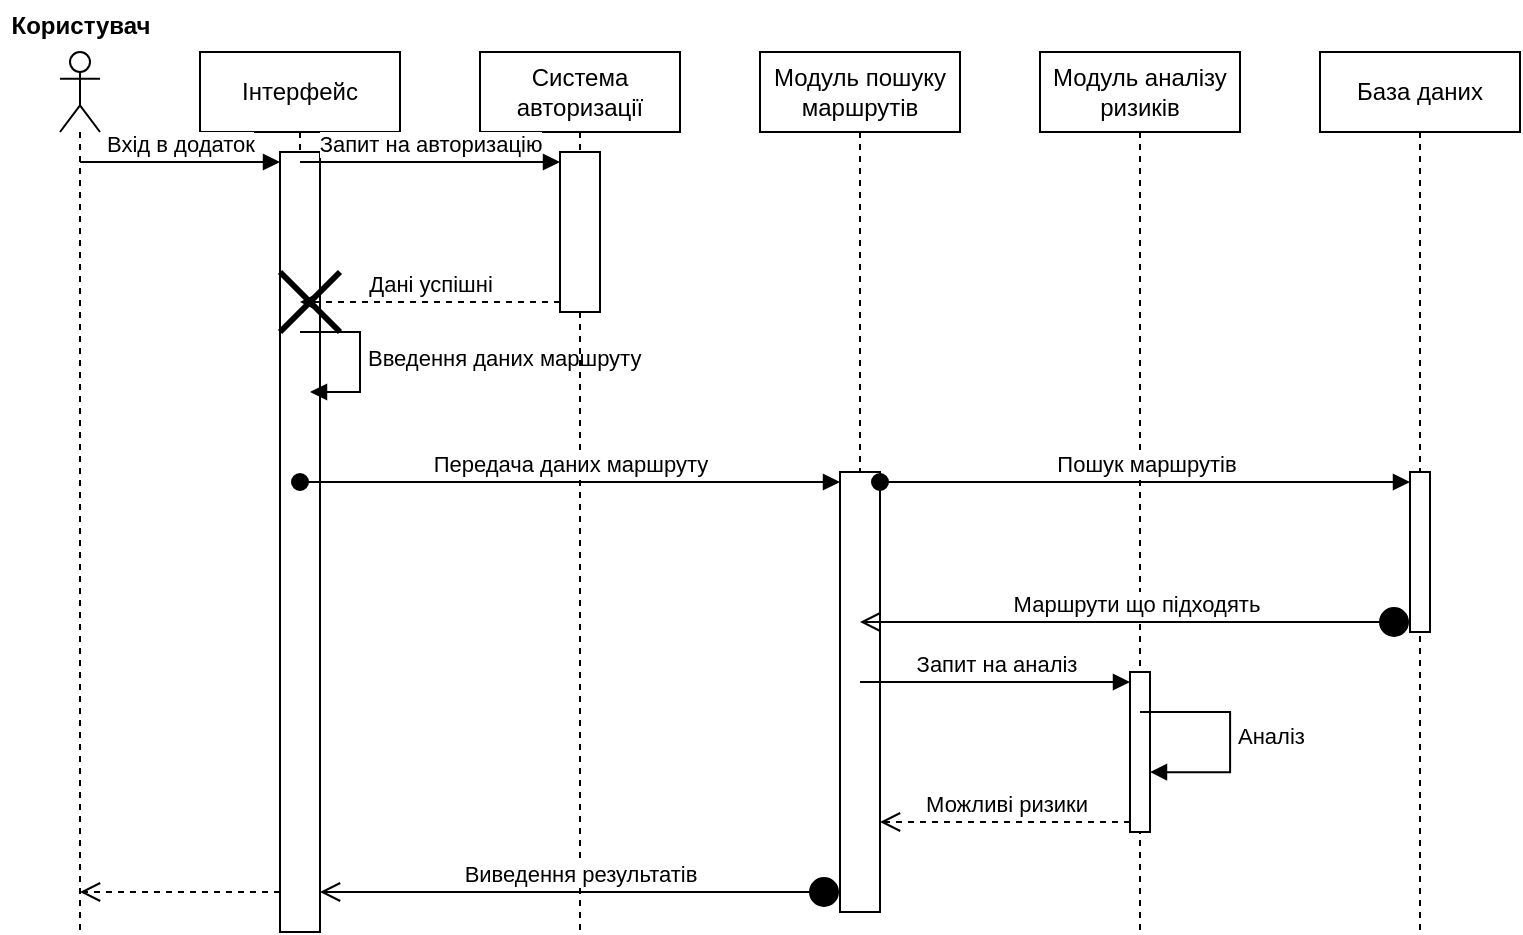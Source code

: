 <mxfile version="26.2.13">
  <diagram name="UseCase №1 (Sequence)" id="Ol5sbtuCi4SAuTB4EUMH">
    <mxGraphModel dx="1740" dy="892" grid="1" gridSize="10" guides="1" tooltips="1" connect="1" arrows="1" fold="1" page="1" pageScale="1" pageWidth="1169" pageHeight="827" math="0" shadow="0">
      <root>
        <mxCell id="0" />
        <mxCell id="1" parent="0" />
        <mxCell id="AkQWhzl7lkx5x6JyyDYM-26" value="" style="shape=umlLifeline;perimeter=lifelinePerimeter;whiteSpace=wrap;html=1;container=1;dropTarget=0;collapsible=0;recursiveResize=0;outlineConnect=0;portConstraint=eastwest;newEdgeStyle={&quot;curved&quot;:0,&quot;rounded&quot;:0};participant=umlActor;" vertex="1" parent="1">
          <mxGeometry x="80" y="50" width="20" height="440" as="geometry" />
        </mxCell>
        <mxCell id="AkQWhzl7lkx5x6JyyDYM-27" value="Інтерфейс" style="shape=umlLifeline;perimeter=lifelinePerimeter;whiteSpace=wrap;html=1;container=1;dropTarget=0;collapsible=0;recursiveResize=0;outlineConnect=0;portConstraint=eastwest;newEdgeStyle={&quot;curved&quot;:0,&quot;rounded&quot;:0};" vertex="1" parent="1">
          <mxGeometry x="150" y="50" width="100" height="440" as="geometry" />
        </mxCell>
        <mxCell id="AkQWhzl7lkx5x6JyyDYM-28" value="" style="html=1;points=[[0,0,0,0,5],[0,1,0,0,-5],[1,0,0,0,5],[1,1,0,0,-5]];perimeter=orthogonalPerimeter;outlineConnect=0;targetShapes=umlLifeline;portConstraint=eastwest;newEdgeStyle={&quot;curved&quot;:0,&quot;rounded&quot;:0};" vertex="1" parent="AkQWhzl7lkx5x6JyyDYM-27">
          <mxGeometry x="40" y="50" width="20" height="390" as="geometry" />
        </mxCell>
        <mxCell id="AkQWhzl7lkx5x6JyyDYM-29" value="Введення даних маршруту" style="html=1;align=left;spacingLeft=2;endArrow=block;rounded=0;edgeStyle=orthogonalEdgeStyle;curved=0;rounded=0;" edge="1" parent="AkQWhzl7lkx5x6JyyDYM-27">
          <mxGeometry relative="1" as="geometry">
            <mxPoint x="50" y="140" as="sourcePoint" />
            <Array as="points">
              <mxPoint x="80" y="170" />
            </Array>
            <mxPoint x="55" y="170" as="targetPoint" />
          </mxGeometry>
        </mxCell>
        <mxCell id="AkQWhzl7lkx5x6JyyDYM-30" value="" style="shape=umlDestroy;whiteSpace=wrap;html=1;strokeWidth=3;targetShapes=umlLifeline;" vertex="1" parent="AkQWhzl7lkx5x6JyyDYM-27">
          <mxGeometry x="40" y="110" width="30" height="30" as="geometry" />
        </mxCell>
        <mxCell id="AkQWhzl7lkx5x6JyyDYM-31" value="Система авторизації" style="shape=umlLifeline;perimeter=lifelinePerimeter;whiteSpace=wrap;html=1;container=1;dropTarget=0;collapsible=0;recursiveResize=0;outlineConnect=0;portConstraint=eastwest;newEdgeStyle={&quot;curved&quot;:0,&quot;rounded&quot;:0};" vertex="1" parent="1">
          <mxGeometry x="290" y="50" width="100" height="440" as="geometry" />
        </mxCell>
        <mxCell id="AkQWhzl7lkx5x6JyyDYM-32" value="" style="html=1;points=[[0,0,0,0,5],[0,1,0,0,-5],[1,0,0,0,5],[1,1,0,0,-5]];perimeter=orthogonalPerimeter;outlineConnect=0;targetShapes=umlLifeline;portConstraint=eastwest;newEdgeStyle={&quot;curved&quot;:0,&quot;rounded&quot;:0};" vertex="1" parent="AkQWhzl7lkx5x6JyyDYM-31">
          <mxGeometry x="40" y="50" width="20" height="80" as="geometry" />
        </mxCell>
        <mxCell id="AkQWhzl7lkx5x6JyyDYM-33" value="Модуль пошуку маршрутів" style="shape=umlLifeline;perimeter=lifelinePerimeter;whiteSpace=wrap;html=1;container=1;dropTarget=0;collapsible=0;recursiveResize=0;outlineConnect=0;portConstraint=eastwest;newEdgeStyle={&quot;curved&quot;:0,&quot;rounded&quot;:0};" vertex="1" parent="1">
          <mxGeometry x="430" y="50" width="100" height="430" as="geometry" />
        </mxCell>
        <mxCell id="AkQWhzl7lkx5x6JyyDYM-34" value="" style="html=1;points=[[0,0,0,0,5],[0,1,0,0,-5],[1,0,0,0,5],[1,1,0,0,-5]];perimeter=orthogonalPerimeter;outlineConnect=0;targetShapes=umlLifeline;portConstraint=eastwest;newEdgeStyle={&quot;curved&quot;:0,&quot;rounded&quot;:0};" vertex="1" parent="AkQWhzl7lkx5x6JyyDYM-33">
          <mxGeometry x="40" y="210" width="20" height="220" as="geometry" />
        </mxCell>
        <mxCell id="AkQWhzl7lkx5x6JyyDYM-35" value="База даних" style="shape=umlLifeline;perimeter=lifelinePerimeter;whiteSpace=wrap;html=1;container=1;dropTarget=0;collapsible=0;recursiveResize=0;outlineConnect=0;portConstraint=eastwest;newEdgeStyle={&quot;curved&quot;:0,&quot;rounded&quot;:0};" vertex="1" parent="1">
          <mxGeometry x="710" y="50" width="100" height="440" as="geometry" />
        </mxCell>
        <mxCell id="AkQWhzl7lkx5x6JyyDYM-36" value="" style="html=1;points=[[0,0,0,0,5],[0,1,0,0,-5],[1,0,0,0,5],[1,1,0,0,-5]];perimeter=orthogonalPerimeter;outlineConnect=0;targetShapes=umlLifeline;portConstraint=eastwest;newEdgeStyle={&quot;curved&quot;:0,&quot;rounded&quot;:0};" vertex="1" parent="AkQWhzl7lkx5x6JyyDYM-35">
          <mxGeometry x="45" y="210" width="10" height="80" as="geometry" />
        </mxCell>
        <mxCell id="AkQWhzl7lkx5x6JyyDYM-37" value="Модуль аналізу ризиків" style="shape=umlLifeline;perimeter=lifelinePerimeter;whiteSpace=wrap;html=1;container=1;dropTarget=0;collapsible=0;recursiveResize=0;outlineConnect=0;portConstraint=eastwest;newEdgeStyle={&quot;curved&quot;:0,&quot;rounded&quot;:0};" vertex="1" parent="1">
          <mxGeometry x="570" y="50" width="100" height="440" as="geometry" />
        </mxCell>
        <mxCell id="AkQWhzl7lkx5x6JyyDYM-38" value="" style="html=1;points=[[0,0,0,0,5],[0,1,0,0,-5],[1,0,0,0,5],[1,1,0,0,-5]];perimeter=orthogonalPerimeter;outlineConnect=0;targetShapes=umlLifeline;portConstraint=eastwest;newEdgeStyle={&quot;curved&quot;:0,&quot;rounded&quot;:0};" vertex="1" parent="AkQWhzl7lkx5x6JyyDYM-37">
          <mxGeometry x="45" y="310" width="10" height="80" as="geometry" />
        </mxCell>
        <mxCell id="AkQWhzl7lkx5x6JyyDYM-39" value="Вхід в додаток" style="html=1;verticalAlign=bottom;endArrow=block;curved=0;rounded=0;entryX=0;entryY=0;entryDx=0;entryDy=5;" edge="1" parent="1" source="AkQWhzl7lkx5x6JyyDYM-26" target="AkQWhzl7lkx5x6JyyDYM-28">
          <mxGeometry relative="1" as="geometry">
            <mxPoint x="120" y="105" as="sourcePoint" />
          </mxGeometry>
        </mxCell>
        <mxCell id="AkQWhzl7lkx5x6JyyDYM-40" value="Запит на авторизацію" style="html=1;verticalAlign=bottom;endArrow=block;curved=0;rounded=0;entryX=0;entryY=0;entryDx=0;entryDy=5;" edge="1" parent="1" source="AkQWhzl7lkx5x6JyyDYM-27" target="AkQWhzl7lkx5x6JyyDYM-32">
          <mxGeometry relative="1" as="geometry">
            <mxPoint x="260" y="105" as="sourcePoint" />
          </mxGeometry>
        </mxCell>
        <mxCell id="AkQWhzl7lkx5x6JyyDYM-41" value="Дані успішні" style="html=1;verticalAlign=bottom;endArrow=open;dashed=1;endSize=8;curved=0;rounded=0;exitX=0;exitY=1;exitDx=0;exitDy=-5;" edge="1" parent="1" source="AkQWhzl7lkx5x6JyyDYM-32" target="AkQWhzl7lkx5x6JyyDYM-27">
          <mxGeometry relative="1" as="geometry">
            <mxPoint x="260" y="175" as="targetPoint" />
          </mxGeometry>
        </mxCell>
        <mxCell id="AkQWhzl7lkx5x6JyyDYM-42" value="Передача даних маршруту" style="html=1;verticalAlign=bottom;startArrow=oval;endArrow=block;startSize=8;curved=0;rounded=0;entryX=0;entryY=0;entryDx=0;entryDy=5;" edge="1" parent="1" source="AkQWhzl7lkx5x6JyyDYM-27" target="AkQWhzl7lkx5x6JyyDYM-34">
          <mxGeometry relative="1" as="geometry">
            <mxPoint x="400" y="195" as="sourcePoint" />
          </mxGeometry>
        </mxCell>
        <mxCell id="AkQWhzl7lkx5x6JyyDYM-43" value="Пошук маршрутів" style="html=1;verticalAlign=bottom;startArrow=oval;endArrow=block;startSize=8;curved=0;rounded=0;entryX=0;entryY=0;entryDx=0;entryDy=5;" edge="1" parent="1" source="AkQWhzl7lkx5x6JyyDYM-34" target="AkQWhzl7lkx5x6JyyDYM-36">
          <mxGeometry relative="1" as="geometry">
            <mxPoint x="685" y="265" as="sourcePoint" />
          </mxGeometry>
        </mxCell>
        <mxCell id="AkQWhzl7lkx5x6JyyDYM-44" value="Маршрути що підходять" style="html=1;verticalAlign=bottom;startArrow=circle;startFill=1;endArrow=open;startSize=6;endSize=8;curved=0;rounded=0;exitX=0;exitY=1;exitDx=0;exitDy=-5;exitPerimeter=0;" edge="1" parent="1" source="AkQWhzl7lkx5x6JyyDYM-36" target="AkQWhzl7lkx5x6JyyDYM-33">
          <mxGeometry width="80" relative="1" as="geometry">
            <mxPoint x="530" y="310" as="sourcePoint" />
            <mxPoint x="610" y="310" as="targetPoint" />
          </mxGeometry>
        </mxCell>
        <mxCell id="AkQWhzl7lkx5x6JyyDYM-45" value="Запит на аналіз" style="html=1;verticalAlign=bottom;endArrow=block;curved=0;rounded=0;entryX=0;entryY=0;entryDx=0;entryDy=5;" edge="1" parent="1" source="AkQWhzl7lkx5x6JyyDYM-33" target="AkQWhzl7lkx5x6JyyDYM-38">
          <mxGeometry relative="1" as="geometry">
            <mxPoint x="545" y="365" as="sourcePoint" />
          </mxGeometry>
        </mxCell>
        <mxCell id="AkQWhzl7lkx5x6JyyDYM-46" value="Можливі ризики" style="html=1;verticalAlign=bottom;endArrow=open;dashed=1;endSize=8;curved=0;rounded=0;exitX=0;exitY=1;exitDx=0;exitDy=-5;" edge="1" parent="1" source="AkQWhzl7lkx5x6JyyDYM-38" target="AkQWhzl7lkx5x6JyyDYM-34">
          <mxGeometry relative="1" as="geometry">
            <mxPoint x="545" y="435" as="targetPoint" />
          </mxGeometry>
        </mxCell>
        <mxCell id="AkQWhzl7lkx5x6JyyDYM-47" value="Виведення результатів" style="html=1;verticalAlign=bottom;startArrow=circle;startFill=1;endArrow=open;startSize=6;endSize=8;curved=0;rounded=0;" edge="1" parent="1">
          <mxGeometry width="80" relative="1" as="geometry">
            <mxPoint x="470" y="470" as="sourcePoint" />
            <mxPoint x="210" y="470" as="targetPoint" />
          </mxGeometry>
        </mxCell>
        <mxCell id="AkQWhzl7lkx5x6JyyDYM-48" value="&lt;div&gt;&lt;br&gt;&lt;/div&gt;&lt;div&gt;&lt;br&gt;&lt;/div&gt;" style="html=1;verticalAlign=bottom;endArrow=open;dashed=1;endSize=8;curved=0;rounded=0;" edge="1" parent="1" source="AkQWhzl7lkx5x6JyyDYM-28">
          <mxGeometry relative="1" as="geometry">
            <mxPoint x="170" y="470" as="sourcePoint" />
            <mxPoint x="90" y="470" as="targetPoint" />
          </mxGeometry>
        </mxCell>
        <mxCell id="AkQWhzl7lkx5x6JyyDYM-49" value="Аналіз" style="html=1;align=left;spacingLeft=2;endArrow=block;rounded=0;edgeStyle=orthogonalEdgeStyle;curved=0;rounded=0;" edge="1" parent="1">
          <mxGeometry relative="1" as="geometry">
            <mxPoint x="620" y="380" as="sourcePoint" />
            <Array as="points">
              <mxPoint x="665.05" y="380" />
              <mxPoint x="665.05" y="410" />
            </Array>
            <mxPoint x="625" y="410.053" as="targetPoint" />
          </mxGeometry>
        </mxCell>
        <mxCell id="AkQWhzl7lkx5x6JyyDYM-50" value="Користувач" style="text;align=center;fontStyle=1;verticalAlign=middle;spacingLeft=3;spacingRight=3;strokeColor=none;rotatable=0;points=[[0,0.5],[1,0.5]];portConstraint=eastwest;html=1;" vertex="1" parent="1">
          <mxGeometry x="50" y="24" width="80" height="26" as="geometry" />
        </mxCell>
      </root>
    </mxGraphModel>
  </diagram>
</mxfile>
